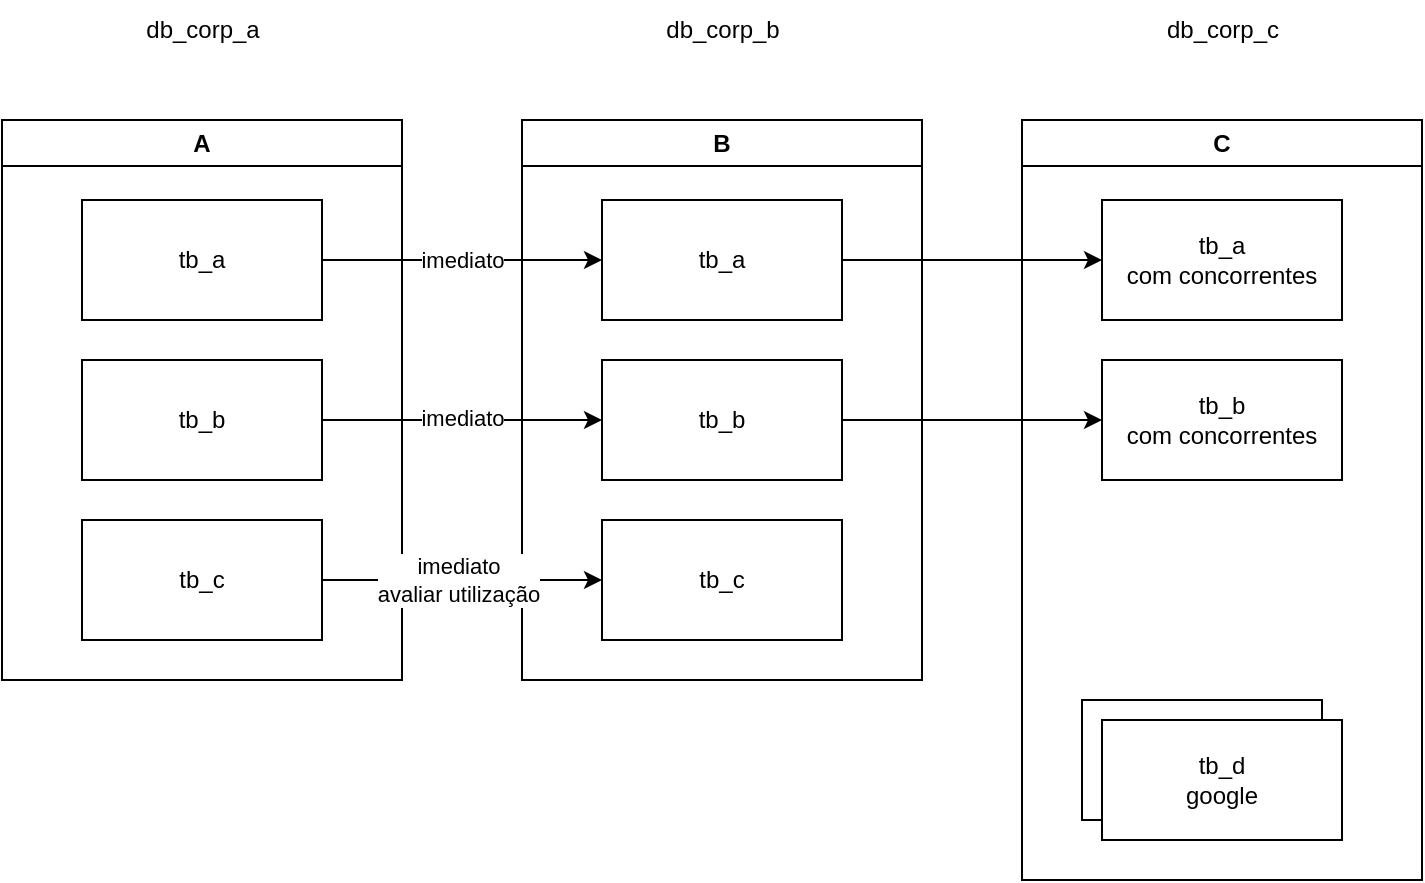 <mxfile version="24.6.4" type="device">
  <diagram name="Página-1" id="oC5CMwUJpkre2AKvdcqy">
    <mxGraphModel dx="1728" dy="615" grid="1" gridSize="10" guides="1" tooltips="1" connect="1" arrows="1" fold="1" page="1" pageScale="1" pageWidth="827" pageHeight="1169" math="0" shadow="0">
      <root>
        <mxCell id="0" />
        <mxCell id="1" parent="0" />
        <mxCell id="H1THDlh33ohtJPEAyjub-2" value="A" style="swimlane;whiteSpace=wrap;html=1;" vertex="1" parent="1">
          <mxGeometry x="50" y="100" width="200" height="280" as="geometry" />
        </mxCell>
        <mxCell id="H1THDlh33ohtJPEAyjub-8" value="tb_a" style="rounded=0;whiteSpace=wrap;html=1;" vertex="1" parent="H1THDlh33ohtJPEAyjub-2">
          <mxGeometry x="40" y="40" width="120" height="60" as="geometry" />
        </mxCell>
        <mxCell id="H1THDlh33ohtJPEAyjub-14" value="tb_b" style="rounded=0;whiteSpace=wrap;html=1;" vertex="1" parent="H1THDlh33ohtJPEAyjub-2">
          <mxGeometry x="40" y="120" width="120" height="60" as="geometry" />
        </mxCell>
        <mxCell id="H1THDlh33ohtJPEAyjub-15" value="tb_c" style="rounded=0;whiteSpace=wrap;html=1;" vertex="1" parent="H1THDlh33ohtJPEAyjub-2">
          <mxGeometry x="40" y="200" width="120" height="60" as="geometry" />
        </mxCell>
        <mxCell id="H1THDlh33ohtJPEAyjub-3" value="B" style="swimlane;whiteSpace=wrap;html=1;" vertex="1" parent="1">
          <mxGeometry x="310" y="100" width="200" height="280" as="geometry" />
        </mxCell>
        <mxCell id="H1THDlh33ohtJPEAyjub-9" value="tb_a" style="rounded=0;whiteSpace=wrap;html=1;" vertex="1" parent="H1THDlh33ohtJPEAyjub-3">
          <mxGeometry x="40" y="40" width="120" height="60" as="geometry" />
        </mxCell>
        <mxCell id="H1THDlh33ohtJPEAyjub-16" value="tb_b" style="rounded=0;whiteSpace=wrap;html=1;" vertex="1" parent="H1THDlh33ohtJPEAyjub-3">
          <mxGeometry x="40" y="120" width="120" height="60" as="geometry" />
        </mxCell>
        <mxCell id="H1THDlh33ohtJPEAyjub-17" value="tb_c" style="rounded=0;whiteSpace=wrap;html=1;" vertex="1" parent="H1THDlh33ohtJPEAyjub-3">
          <mxGeometry x="40" y="200" width="120" height="60" as="geometry" />
        </mxCell>
        <mxCell id="H1THDlh33ohtJPEAyjub-4" value="C" style="swimlane;whiteSpace=wrap;html=1;" vertex="1" parent="1">
          <mxGeometry x="560" y="100" width="200" height="380" as="geometry" />
        </mxCell>
        <mxCell id="H1THDlh33ohtJPEAyjub-11" value="tb_a&lt;div&gt;com concorrentes&lt;/div&gt;" style="rounded=0;whiteSpace=wrap;html=1;" vertex="1" parent="H1THDlh33ohtJPEAyjub-4">
          <mxGeometry x="40" y="40" width="120" height="60" as="geometry" />
        </mxCell>
        <mxCell id="H1THDlh33ohtJPEAyjub-22" value="tb_b&lt;div&gt;com concorrentes&lt;/div&gt;" style="rounded=0;whiteSpace=wrap;html=1;" vertex="1" parent="H1THDlh33ohtJPEAyjub-4">
          <mxGeometry x="40" y="120" width="120" height="60" as="geometry" />
        </mxCell>
        <mxCell id="H1THDlh33ohtJPEAyjub-25" value="tb_d&lt;div&gt;google&lt;/div&gt;" style="rounded=0;whiteSpace=wrap;html=1;" vertex="1" parent="H1THDlh33ohtJPEAyjub-4">
          <mxGeometry x="30" y="290" width="120" height="60" as="geometry" />
        </mxCell>
        <mxCell id="H1THDlh33ohtJPEAyjub-30" value="tb_d&lt;div&gt;google&lt;/div&gt;" style="rounded=0;whiteSpace=wrap;html=1;" vertex="1" parent="H1THDlh33ohtJPEAyjub-4">
          <mxGeometry x="40" y="300" width="120" height="60" as="geometry" />
        </mxCell>
        <mxCell id="H1THDlh33ohtJPEAyjub-5" value="db_corp_a" style="text;html=1;align=center;verticalAlign=middle;resizable=0;points=[];autosize=1;strokeColor=none;fillColor=none;" vertex="1" parent="1">
          <mxGeometry x="110" y="40" width="80" height="30" as="geometry" />
        </mxCell>
        <mxCell id="H1THDlh33ohtJPEAyjub-6" value="db_corp_b" style="text;html=1;align=center;verticalAlign=middle;resizable=0;points=[];autosize=1;strokeColor=none;fillColor=none;" vertex="1" parent="1">
          <mxGeometry x="370" y="40" width="80" height="30" as="geometry" />
        </mxCell>
        <mxCell id="H1THDlh33ohtJPEAyjub-7" value="db_corp_c" style="text;html=1;align=center;verticalAlign=middle;resizable=0;points=[];autosize=1;strokeColor=none;fillColor=none;" vertex="1" parent="1">
          <mxGeometry x="620" y="40" width="80" height="30" as="geometry" />
        </mxCell>
        <mxCell id="H1THDlh33ohtJPEAyjub-10" style="edgeStyle=orthogonalEdgeStyle;rounded=0;orthogonalLoop=1;jettySize=auto;html=1;entryX=0;entryY=0.5;entryDx=0;entryDy=0;" edge="1" parent="1" source="H1THDlh33ohtJPEAyjub-8" target="H1THDlh33ohtJPEAyjub-9">
          <mxGeometry relative="1" as="geometry" />
        </mxCell>
        <mxCell id="H1THDlh33ohtJPEAyjub-13" value="imediato" style="edgeLabel;html=1;align=center;verticalAlign=middle;resizable=0;points=[];" vertex="1" connectable="0" parent="H1THDlh33ohtJPEAyjub-10">
          <mxGeometry relative="1" as="geometry">
            <mxPoint as="offset" />
          </mxGeometry>
        </mxCell>
        <mxCell id="H1THDlh33ohtJPEAyjub-12" style="edgeStyle=orthogonalEdgeStyle;rounded=0;orthogonalLoop=1;jettySize=auto;html=1;entryX=0;entryY=0.5;entryDx=0;entryDy=0;" edge="1" parent="1" source="H1THDlh33ohtJPEAyjub-9" target="H1THDlh33ohtJPEAyjub-11">
          <mxGeometry relative="1" as="geometry" />
        </mxCell>
        <mxCell id="H1THDlh33ohtJPEAyjub-18" style="edgeStyle=orthogonalEdgeStyle;rounded=0;orthogonalLoop=1;jettySize=auto;html=1;entryX=0;entryY=0.5;entryDx=0;entryDy=0;" edge="1" parent="1" source="H1THDlh33ohtJPEAyjub-14" target="H1THDlh33ohtJPEAyjub-16">
          <mxGeometry relative="1" as="geometry" />
        </mxCell>
        <mxCell id="H1THDlh33ohtJPEAyjub-20" value="imediato" style="edgeLabel;html=1;align=center;verticalAlign=middle;resizable=0;points=[];" vertex="1" connectable="0" parent="H1THDlh33ohtJPEAyjub-18">
          <mxGeometry y="1" relative="1" as="geometry">
            <mxPoint as="offset" />
          </mxGeometry>
        </mxCell>
        <mxCell id="H1THDlh33ohtJPEAyjub-19" style="edgeStyle=orthogonalEdgeStyle;rounded=0;orthogonalLoop=1;jettySize=auto;html=1;entryX=0;entryY=0.5;entryDx=0;entryDy=0;" edge="1" parent="1" source="H1THDlh33ohtJPEAyjub-15" target="H1THDlh33ohtJPEAyjub-17">
          <mxGeometry relative="1" as="geometry" />
        </mxCell>
        <mxCell id="H1THDlh33ohtJPEAyjub-21" value="imediato&lt;div&gt;avaliar utilização&lt;/div&gt;" style="edgeLabel;html=1;align=center;verticalAlign=middle;resizable=0;points=[];" vertex="1" connectable="0" parent="H1THDlh33ohtJPEAyjub-19">
          <mxGeometry x="-0.029" relative="1" as="geometry">
            <mxPoint as="offset" />
          </mxGeometry>
        </mxCell>
        <mxCell id="H1THDlh33ohtJPEAyjub-23" style="edgeStyle=orthogonalEdgeStyle;rounded=0;orthogonalLoop=1;jettySize=auto;html=1;entryX=0;entryY=0.5;entryDx=0;entryDy=0;" edge="1" parent="1" source="H1THDlh33ohtJPEAyjub-16" target="H1THDlh33ohtJPEAyjub-22">
          <mxGeometry relative="1" as="geometry" />
        </mxCell>
      </root>
    </mxGraphModel>
  </diagram>
</mxfile>
